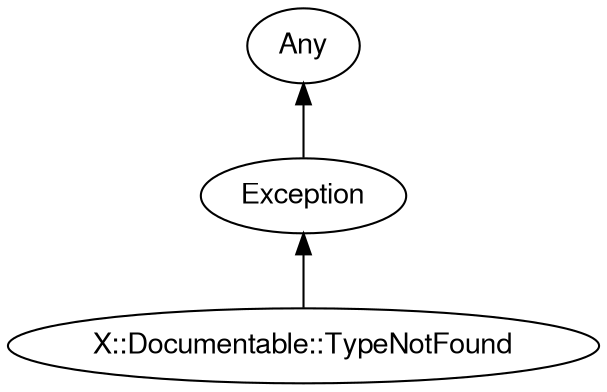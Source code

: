 digraph "perl6-type-graph" {
    rankdir=BT;
    splines=polyline;
    overlap=false; 
    // Types
    "X::Documentable::TypeNotFound" [color="#000000", fontcolor="#000000", href="/type/X::Documentable::TypeNotFound", fontname="FreeSans"];
    "Any" [color="#000000", fontcolor="#000000", href="/type/Any", fontname="FreeSans"];
    "Exception" [color="#000000", fontcolor="#000000", href="/type/Exception", fontname="FreeSans"];

    // Superclasses
    "X::Documentable::TypeNotFound" -> "Exception" [color="#000000"];
    "Exception" -> "Any" [color="#000000"];

    // Roles
}
